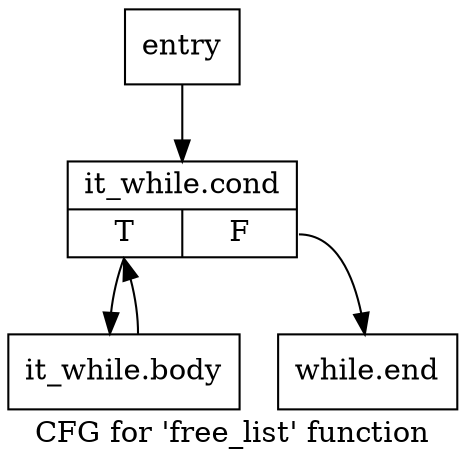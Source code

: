digraph "CFG for 'free_list' function" {
	label="CFG for 'free_list' function";

	Node0x7f267a0 [shape=record,label="{entry}"];
	Node0x7f267a0 -> Node0x7f267f0;
	Node0x7f267f0 [shape=record,label="{it_while.cond|{<s0>T|<s1>F}}"];
	Node0x7f267f0:s0 -> Node0x7f26840;
	Node0x7f267f0:s1 -> Node0x7f26890;
	Node0x7f26840 [shape=record,label="{it_while.body}"];
	Node0x7f26840 -> Node0x7f267f0;
	Node0x7f26890 [shape=record,label="{while.end}"];
}
